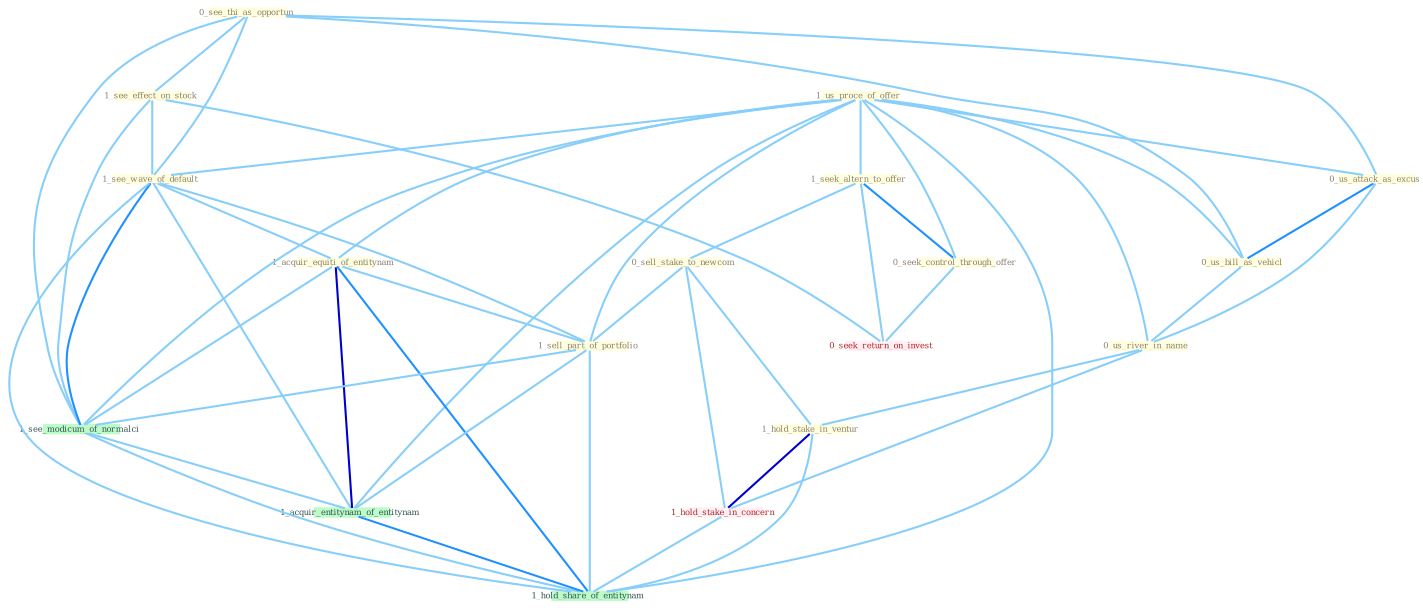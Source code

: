 Graph G{ 
    node
    [shape=polygon,style=filled,width=.5,height=.06,color="#BDFCC9",fixedsize=true,fontsize=4,
    fontcolor="#2f4f4f"];
    {node
    [color="#ffffe0", fontcolor="#8b7d6b"] "0_see_thi_as_opportun " "1_us_proce_of_offer " "1_see_effect_on_stock " "0_us_attack_as_excus " "1_seek_altern_to_offer " "0_seek_control_through_offer " "0_us_bill_as_vehicl " "1_see_wave_of_default " "0_sell_stake_to_newcom " "0_us_river_in_name " "1_hold_stake_in_ventur " "1_acquir_equiti_of_entitynam " "1_sell_part_of_portfolio "}
{node [color="#fff0f5", fontcolor="#b22222"] "1_hold_stake_in_concern " "0_seek_return_on_invest "}
edge [color="#B0E2FF"];

	"0_see_thi_as_opportun " -- "1_see_effect_on_stock " [w="1", color="#87cefa" ];
	"0_see_thi_as_opportun " -- "0_us_attack_as_excus " [w="1", color="#87cefa" ];
	"0_see_thi_as_opportun " -- "0_us_bill_as_vehicl " [w="1", color="#87cefa" ];
	"0_see_thi_as_opportun " -- "1_see_wave_of_default " [w="1", color="#87cefa" ];
	"0_see_thi_as_opportun " -- "1_see_modicum_of_normalci " [w="1", color="#87cefa" ];
	"1_us_proce_of_offer " -- "0_us_attack_as_excus " [w="1", color="#87cefa" ];
	"1_us_proce_of_offer " -- "1_seek_altern_to_offer " [w="1", color="#87cefa" ];
	"1_us_proce_of_offer " -- "0_seek_control_through_offer " [w="1", color="#87cefa" ];
	"1_us_proce_of_offer " -- "0_us_bill_as_vehicl " [w="1", color="#87cefa" ];
	"1_us_proce_of_offer " -- "1_see_wave_of_default " [w="1", color="#87cefa" ];
	"1_us_proce_of_offer " -- "0_us_river_in_name " [w="1", color="#87cefa" ];
	"1_us_proce_of_offer " -- "1_acquir_equiti_of_entitynam " [w="1", color="#87cefa" ];
	"1_us_proce_of_offer " -- "1_sell_part_of_portfolio " [w="1", color="#87cefa" ];
	"1_us_proce_of_offer " -- "1_see_modicum_of_normalci " [w="1", color="#87cefa" ];
	"1_us_proce_of_offer " -- "1_acquir_entitynam_of_entitynam " [w="1", color="#87cefa" ];
	"1_us_proce_of_offer " -- "1_hold_share_of_entitynam " [w="1", color="#87cefa" ];
	"1_see_effect_on_stock " -- "1_see_wave_of_default " [w="1", color="#87cefa" ];
	"1_see_effect_on_stock " -- "0_seek_return_on_invest " [w="1", color="#87cefa" ];
	"1_see_effect_on_stock " -- "1_see_modicum_of_normalci " [w="1", color="#87cefa" ];
	"0_us_attack_as_excus " -- "0_us_bill_as_vehicl " [w="2", color="#1e90ff" , len=0.8];
	"0_us_attack_as_excus " -- "0_us_river_in_name " [w="1", color="#87cefa" ];
	"1_seek_altern_to_offer " -- "0_seek_control_through_offer " [w="2", color="#1e90ff" , len=0.8];
	"1_seek_altern_to_offer " -- "0_sell_stake_to_newcom " [w="1", color="#87cefa" ];
	"1_seek_altern_to_offer " -- "0_seek_return_on_invest " [w="1", color="#87cefa" ];
	"0_seek_control_through_offer " -- "0_seek_return_on_invest " [w="1", color="#87cefa" ];
	"0_us_bill_as_vehicl " -- "0_us_river_in_name " [w="1", color="#87cefa" ];
	"1_see_wave_of_default " -- "1_acquir_equiti_of_entitynam " [w="1", color="#87cefa" ];
	"1_see_wave_of_default " -- "1_sell_part_of_portfolio " [w="1", color="#87cefa" ];
	"1_see_wave_of_default " -- "1_see_modicum_of_normalci " [w="2", color="#1e90ff" , len=0.8];
	"1_see_wave_of_default " -- "1_acquir_entitynam_of_entitynam " [w="1", color="#87cefa" ];
	"1_see_wave_of_default " -- "1_hold_share_of_entitynam " [w="1", color="#87cefa" ];
	"0_sell_stake_to_newcom " -- "1_hold_stake_in_ventur " [w="1", color="#87cefa" ];
	"0_sell_stake_to_newcom " -- "1_sell_part_of_portfolio " [w="1", color="#87cefa" ];
	"0_sell_stake_to_newcom " -- "1_hold_stake_in_concern " [w="1", color="#87cefa" ];
	"0_us_river_in_name " -- "1_hold_stake_in_ventur " [w="1", color="#87cefa" ];
	"0_us_river_in_name " -- "1_hold_stake_in_concern " [w="1", color="#87cefa" ];
	"1_hold_stake_in_ventur " -- "1_hold_stake_in_concern " [w="3", color="#0000cd" , len=0.6];
	"1_hold_stake_in_ventur " -- "1_hold_share_of_entitynam " [w="1", color="#87cefa" ];
	"1_acquir_equiti_of_entitynam " -- "1_sell_part_of_portfolio " [w="1", color="#87cefa" ];
	"1_acquir_equiti_of_entitynam " -- "1_see_modicum_of_normalci " [w="1", color="#87cefa" ];
	"1_acquir_equiti_of_entitynam " -- "1_acquir_entitynam_of_entitynam " [w="3", color="#0000cd" , len=0.6];
	"1_acquir_equiti_of_entitynam " -- "1_hold_share_of_entitynam " [w="2", color="#1e90ff" , len=0.8];
	"1_sell_part_of_portfolio " -- "1_see_modicum_of_normalci " [w="1", color="#87cefa" ];
	"1_sell_part_of_portfolio " -- "1_acquir_entitynam_of_entitynam " [w="1", color="#87cefa" ];
	"1_sell_part_of_portfolio " -- "1_hold_share_of_entitynam " [w="1", color="#87cefa" ];
	"1_hold_stake_in_concern " -- "1_hold_share_of_entitynam " [w="1", color="#87cefa" ];
	"1_see_modicum_of_normalci " -- "1_acquir_entitynam_of_entitynam " [w="1", color="#87cefa" ];
	"1_see_modicum_of_normalci " -- "1_hold_share_of_entitynam " [w="1", color="#87cefa" ];
	"1_acquir_entitynam_of_entitynam " -- "1_hold_share_of_entitynam " [w="2", color="#1e90ff" , len=0.8];
}